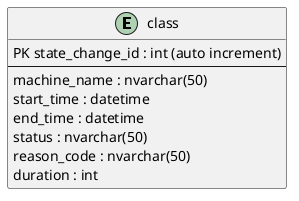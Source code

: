 @startuml
!define StateChange class

ENTITY StateChange {
  PK state_change_id : int (auto increment)
  --
  machine_name : nvarchar(50)
  start_time : datetime
  end_time : datetime
  status : nvarchar(50)
  reason_code : nvarchar(50)
  duration : int
}
@enduml
